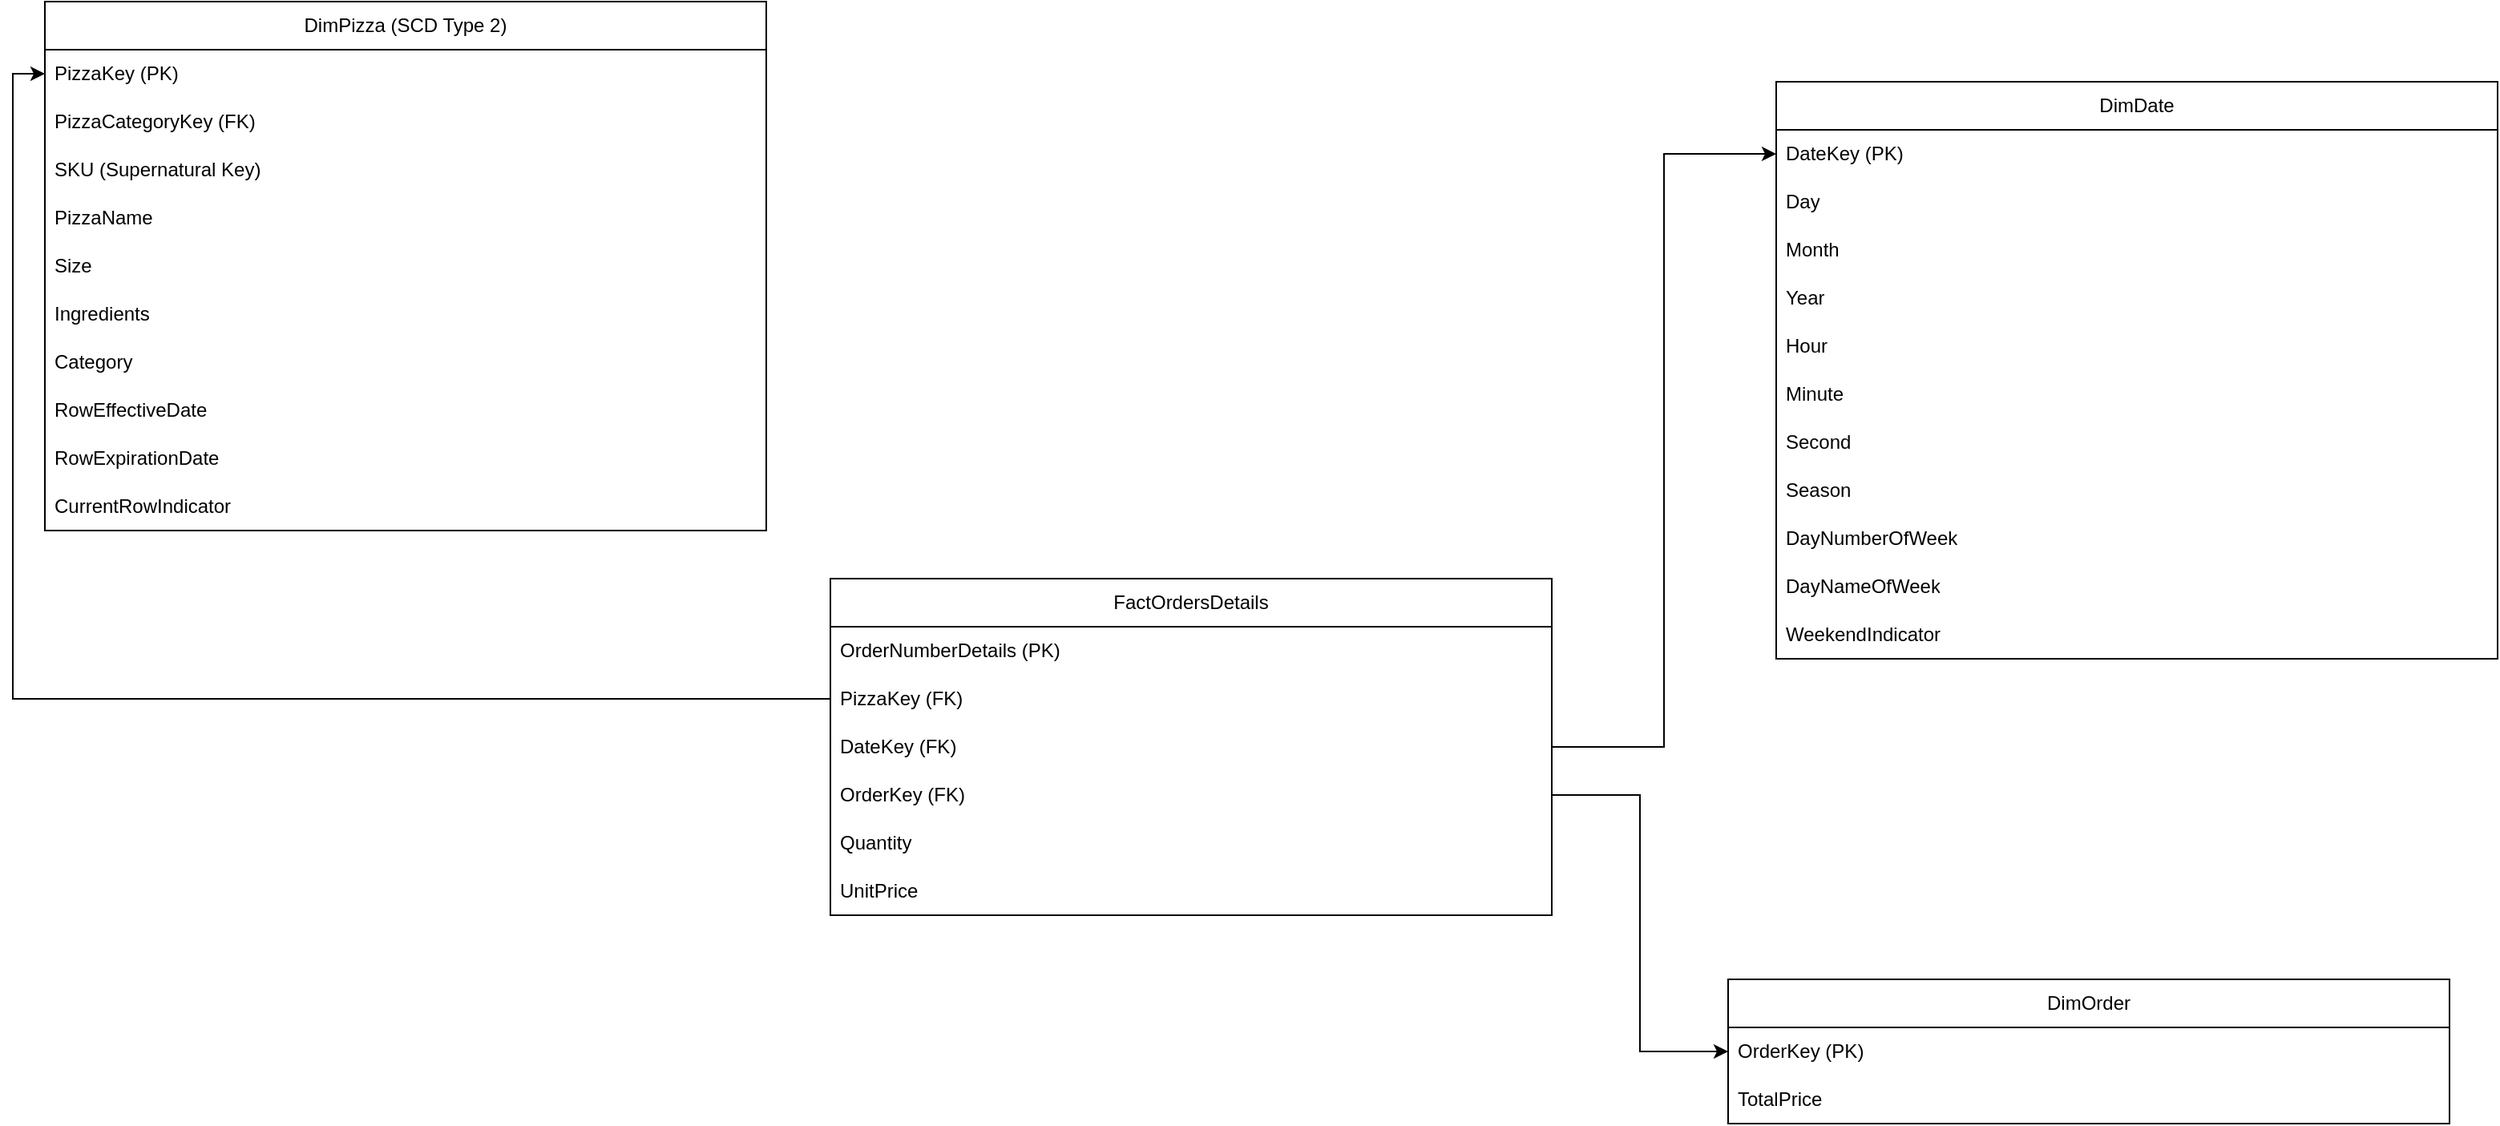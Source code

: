 <mxfile version="24.2.3" type="device">
  <diagram name="Página-1" id="YfpUdImTGVjO3O37H2Gj">
    <mxGraphModel dx="1912" dy="1056" grid="1" gridSize="10" guides="1" tooltips="1" connect="1" arrows="1" fold="1" page="1" pageScale="1" pageWidth="827" pageHeight="1169" math="0" shadow="0">
      <root>
        <mxCell id="0" />
        <mxCell id="1" parent="0" />
        <mxCell id="_xT6VOYoiZ6K8QtTEv8h-1" value="FactOrdersDetails" style="swimlane;fontStyle=0;childLayout=stackLayout;horizontal=1;startSize=30;horizontalStack=0;resizeParent=1;resizeParentMax=0;resizeLast=0;collapsible=1;marginBottom=0;whiteSpace=wrap;html=1;gradientColor=none;swimlaneFillColor=default;" parent="1" vertex="1">
          <mxGeometry x="570" y="580" width="450" height="210" as="geometry" />
        </mxCell>
        <mxCell id="_xT6VOYoiZ6K8QtTEv8h-2" value="OrderNumberDetails (PK)" style="text;strokeColor=none;fillColor=none;align=left;verticalAlign=middle;spacingLeft=4;spacingRight=4;overflow=hidden;points=[[0,0.5],[1,0.5]];portConstraint=eastwest;rotatable=0;whiteSpace=wrap;html=1;" parent="_xT6VOYoiZ6K8QtTEv8h-1" vertex="1">
          <mxGeometry y="30" width="450" height="30" as="geometry" />
        </mxCell>
        <mxCell id="_xT6VOYoiZ6K8QtTEv8h-3" value="PizzaKey (FK)" style="text;strokeColor=none;fillColor=none;align=left;verticalAlign=middle;spacingLeft=4;spacingRight=4;overflow=hidden;points=[[0,0.5],[1,0.5]];portConstraint=eastwest;rotatable=0;whiteSpace=wrap;html=1;" parent="_xT6VOYoiZ6K8QtTEv8h-1" vertex="1">
          <mxGeometry y="60" width="450" height="30" as="geometry" />
        </mxCell>
        <mxCell id="_xT6VOYoiZ6K8QtTEv8h-4" value="DateKey (FK)" style="text;strokeColor=none;fillColor=none;align=left;verticalAlign=middle;spacingLeft=4;spacingRight=4;overflow=hidden;points=[[0,0.5],[1,0.5]];portConstraint=eastwest;rotatable=0;whiteSpace=wrap;html=1;" parent="_xT6VOYoiZ6K8QtTEv8h-1" vertex="1">
          <mxGeometry y="90" width="450" height="30" as="geometry" />
        </mxCell>
        <mxCell id="_xT6VOYoiZ6K8QtTEv8h-28" value="OrderKey (FK)" style="text;strokeColor=none;fillColor=none;align=left;verticalAlign=middle;spacingLeft=4;spacingRight=4;overflow=hidden;points=[[0,0.5],[1,0.5]];portConstraint=eastwest;rotatable=0;whiteSpace=wrap;html=1;" parent="_xT6VOYoiZ6K8QtTEv8h-1" vertex="1">
          <mxGeometry y="120" width="450" height="30" as="geometry" />
        </mxCell>
        <mxCell id="VOpW3lVKQcgp9j-Dq6xe-9" value="Quantity" style="text;strokeColor=none;fillColor=none;align=left;verticalAlign=middle;spacingLeft=4;spacingRight=4;overflow=hidden;points=[[0,0.5],[1,0.5]];portConstraint=eastwest;rotatable=0;whiteSpace=wrap;html=1;" vertex="1" parent="_xT6VOYoiZ6K8QtTEv8h-1">
          <mxGeometry y="150" width="450" height="30" as="geometry" />
        </mxCell>
        <mxCell id="VOpW3lVKQcgp9j-Dq6xe-10" value="UnitPrice" style="text;strokeColor=none;fillColor=none;align=left;verticalAlign=middle;spacingLeft=4;spacingRight=4;overflow=hidden;points=[[0,0.5],[1,0.5]];portConstraint=eastwest;rotatable=0;whiteSpace=wrap;html=1;" vertex="1" parent="_xT6VOYoiZ6K8QtTEv8h-1">
          <mxGeometry y="180" width="450" height="30" as="geometry" />
        </mxCell>
        <mxCell id="_xT6VOYoiZ6K8QtTEv8h-6" value="DimDate" style="swimlane;fontStyle=0;childLayout=stackLayout;horizontal=1;startSize=30;horizontalStack=0;resizeParent=1;resizeParentMax=0;resizeLast=0;collapsible=1;marginBottom=0;whiteSpace=wrap;html=1;gradientColor=none;swimlaneFillColor=default;" parent="1" vertex="1">
          <mxGeometry x="1160" y="270" width="450" height="360" as="geometry" />
        </mxCell>
        <mxCell id="_xT6VOYoiZ6K8QtTEv8h-7" value="&lt;div&gt;DateKey (PK)&lt;/div&gt;" style="text;strokeColor=none;fillColor=none;align=left;verticalAlign=middle;spacingLeft=4;spacingRight=4;overflow=hidden;points=[[0,0.5],[1,0.5]];portConstraint=eastwest;rotatable=0;whiteSpace=wrap;html=1;" parent="_xT6VOYoiZ6K8QtTEv8h-6" vertex="1">
          <mxGeometry y="30" width="450" height="30" as="geometry" />
        </mxCell>
        <mxCell id="_xT6VOYoiZ6K8QtTEv8h-8" value="Day" style="text;strokeColor=none;fillColor=none;align=left;verticalAlign=middle;spacingLeft=4;spacingRight=4;overflow=hidden;points=[[0,0.5],[1,0.5]];portConstraint=eastwest;rotatable=0;whiteSpace=wrap;html=1;" parent="_xT6VOYoiZ6K8QtTEv8h-6" vertex="1">
          <mxGeometry y="60" width="450" height="30" as="geometry" />
        </mxCell>
        <mxCell id="_xT6VOYoiZ6K8QtTEv8h-9" value="Month" style="text;strokeColor=none;fillColor=none;align=left;verticalAlign=middle;spacingLeft=4;spacingRight=4;overflow=hidden;points=[[0,0.5],[1,0.5]];portConstraint=eastwest;rotatable=0;whiteSpace=wrap;html=1;" parent="_xT6VOYoiZ6K8QtTEv8h-6" vertex="1">
          <mxGeometry y="90" width="450" height="30" as="geometry" />
        </mxCell>
        <mxCell id="VOpW3lVKQcgp9j-Dq6xe-1" value="Year" style="text;strokeColor=none;fillColor=none;align=left;verticalAlign=middle;spacingLeft=4;spacingRight=4;overflow=hidden;points=[[0,0.5],[1,0.5]];portConstraint=eastwest;rotatable=0;whiteSpace=wrap;html=1;" vertex="1" parent="_xT6VOYoiZ6K8QtTEv8h-6">
          <mxGeometry y="120" width="450" height="30" as="geometry" />
        </mxCell>
        <mxCell id="VOpW3lVKQcgp9j-Dq6xe-2" value="Hour" style="text;strokeColor=none;fillColor=none;align=left;verticalAlign=middle;spacingLeft=4;spacingRight=4;overflow=hidden;points=[[0,0.5],[1,0.5]];portConstraint=eastwest;rotatable=0;whiteSpace=wrap;html=1;" vertex="1" parent="_xT6VOYoiZ6K8QtTEv8h-6">
          <mxGeometry y="150" width="450" height="30" as="geometry" />
        </mxCell>
        <mxCell id="VOpW3lVKQcgp9j-Dq6xe-3" value="Minute" style="text;strokeColor=none;fillColor=none;align=left;verticalAlign=middle;spacingLeft=4;spacingRight=4;overflow=hidden;points=[[0,0.5],[1,0.5]];portConstraint=eastwest;rotatable=0;whiteSpace=wrap;html=1;" vertex="1" parent="_xT6VOYoiZ6K8QtTEv8h-6">
          <mxGeometry y="180" width="450" height="30" as="geometry" />
        </mxCell>
        <mxCell id="VOpW3lVKQcgp9j-Dq6xe-4" value="Second" style="text;strokeColor=none;fillColor=none;align=left;verticalAlign=middle;spacingLeft=4;spacingRight=4;overflow=hidden;points=[[0,0.5],[1,0.5]];portConstraint=eastwest;rotatable=0;whiteSpace=wrap;html=1;" vertex="1" parent="_xT6VOYoiZ6K8QtTEv8h-6">
          <mxGeometry y="210" width="450" height="30" as="geometry" />
        </mxCell>
        <mxCell id="VOpW3lVKQcgp9j-Dq6xe-5" value="Season" style="text;strokeColor=none;fillColor=none;align=left;verticalAlign=middle;spacingLeft=4;spacingRight=4;overflow=hidden;points=[[0,0.5],[1,0.5]];portConstraint=eastwest;rotatable=0;whiteSpace=wrap;html=1;" vertex="1" parent="_xT6VOYoiZ6K8QtTEv8h-6">
          <mxGeometry y="240" width="450" height="30" as="geometry" />
        </mxCell>
        <mxCell id="VOpW3lVKQcgp9j-Dq6xe-6" value="DayNumberOfWeek" style="text;strokeColor=none;fillColor=none;align=left;verticalAlign=middle;spacingLeft=4;spacingRight=4;overflow=hidden;points=[[0,0.5],[1,0.5]];portConstraint=eastwest;rotatable=0;whiteSpace=wrap;html=1;" vertex="1" parent="_xT6VOYoiZ6K8QtTEv8h-6">
          <mxGeometry y="270" width="450" height="30" as="geometry" />
        </mxCell>
        <mxCell id="VOpW3lVKQcgp9j-Dq6xe-7" value="DayNameOfWeek" style="text;strokeColor=none;fillColor=none;align=left;verticalAlign=middle;spacingLeft=4;spacingRight=4;overflow=hidden;points=[[0,0.5],[1,0.5]];portConstraint=eastwest;rotatable=0;whiteSpace=wrap;html=1;" vertex="1" parent="_xT6VOYoiZ6K8QtTEv8h-6">
          <mxGeometry y="300" width="450" height="30" as="geometry" />
        </mxCell>
        <mxCell id="VOpW3lVKQcgp9j-Dq6xe-8" value="WeekendIndicator" style="text;strokeColor=none;fillColor=none;align=left;verticalAlign=middle;spacingLeft=4;spacingRight=4;overflow=hidden;points=[[0,0.5],[1,0.5]];portConstraint=eastwest;rotatable=0;whiteSpace=wrap;html=1;" vertex="1" parent="_xT6VOYoiZ6K8QtTEv8h-6">
          <mxGeometry y="330" width="450" height="30" as="geometry" />
        </mxCell>
        <mxCell id="_xT6VOYoiZ6K8QtTEv8h-10" value="DimPizza (SCD Type 2)" style="swimlane;fontStyle=0;childLayout=stackLayout;horizontal=1;startSize=30;horizontalStack=0;resizeParent=1;resizeParentMax=0;resizeLast=0;collapsible=1;marginBottom=0;whiteSpace=wrap;html=1;gradientColor=none;swimlaneFillColor=default;" parent="1" vertex="1">
          <mxGeometry x="80" y="220" width="450" height="330" as="geometry" />
        </mxCell>
        <mxCell id="_xT6VOYoiZ6K8QtTEv8h-11" value="PizzaKey (PK)" style="text;strokeColor=none;fillColor=none;align=left;verticalAlign=middle;spacingLeft=4;spacingRight=4;overflow=hidden;points=[[0,0.5],[1,0.5]];portConstraint=eastwest;rotatable=0;whiteSpace=wrap;html=1;" parent="_xT6VOYoiZ6K8QtTEv8h-10" vertex="1">
          <mxGeometry y="30" width="450" height="30" as="geometry" />
        </mxCell>
        <mxCell id="_xT6VOYoiZ6K8QtTEv8h-12" value="PizzaCategoryKey (FK)" style="text;strokeColor=none;fillColor=none;align=left;verticalAlign=middle;spacingLeft=4;spacingRight=4;overflow=hidden;points=[[0,0.5],[1,0.5]];portConstraint=eastwest;rotatable=0;whiteSpace=wrap;html=1;" parent="_xT6VOYoiZ6K8QtTEv8h-10" vertex="1">
          <mxGeometry y="60" width="450" height="30" as="geometry" />
        </mxCell>
        <mxCell id="VOpW3lVKQcgp9j-Dq6xe-17" value="SKU (Supernatural Key)" style="text;strokeColor=none;fillColor=none;align=left;verticalAlign=middle;spacingLeft=4;spacingRight=4;overflow=hidden;points=[[0,0.5],[1,0.5]];portConstraint=eastwest;rotatable=0;whiteSpace=wrap;html=1;" vertex="1" parent="_xT6VOYoiZ6K8QtTEv8h-10">
          <mxGeometry y="90" width="450" height="30" as="geometry" />
        </mxCell>
        <mxCell id="_xT6VOYoiZ6K8QtTEv8h-17" value="PizzaName" style="text;strokeColor=none;fillColor=none;align=left;verticalAlign=middle;spacingLeft=4;spacingRight=4;overflow=hidden;points=[[0,0.5],[1,0.5]];portConstraint=eastwest;rotatable=0;whiteSpace=wrap;html=1;" parent="_xT6VOYoiZ6K8QtTEv8h-10" vertex="1">
          <mxGeometry y="120" width="450" height="30" as="geometry" />
        </mxCell>
        <mxCell id="_xT6VOYoiZ6K8QtTEv8h-13" value="Size" style="text;strokeColor=none;fillColor=none;align=left;verticalAlign=middle;spacingLeft=4;spacingRight=4;overflow=hidden;points=[[0,0.5],[1,0.5]];portConstraint=eastwest;rotatable=0;whiteSpace=wrap;html=1;" parent="_xT6VOYoiZ6K8QtTEv8h-10" vertex="1">
          <mxGeometry y="150" width="450" height="30" as="geometry" />
        </mxCell>
        <mxCell id="_xT6VOYoiZ6K8QtTEv8h-16" value="Ingredients" style="text;strokeColor=none;fillColor=none;align=left;verticalAlign=middle;spacingLeft=4;spacingRight=4;overflow=hidden;points=[[0,0.5],[1,0.5]];portConstraint=eastwest;rotatable=0;whiteSpace=wrap;html=1;" parent="_xT6VOYoiZ6K8QtTEv8h-10" vertex="1">
          <mxGeometry y="180" width="450" height="30" as="geometry" />
        </mxCell>
        <mxCell id="VOpW3lVKQcgp9j-Dq6xe-18" value="Category" style="text;strokeColor=none;fillColor=none;align=left;verticalAlign=middle;spacingLeft=4;spacingRight=4;overflow=hidden;points=[[0,0.5],[1,0.5]];portConstraint=eastwest;rotatable=0;whiteSpace=wrap;html=1;" vertex="1" parent="_xT6VOYoiZ6K8QtTEv8h-10">
          <mxGeometry y="210" width="450" height="30" as="geometry" />
        </mxCell>
        <mxCell id="VOpW3lVKQcgp9j-Dq6xe-14" value="RowEffectiveDate" style="text;strokeColor=none;fillColor=none;align=left;verticalAlign=middle;spacingLeft=4;spacingRight=4;overflow=hidden;points=[[0,0.5],[1,0.5]];portConstraint=eastwest;rotatable=0;whiteSpace=wrap;html=1;" vertex="1" parent="_xT6VOYoiZ6K8QtTEv8h-10">
          <mxGeometry y="240" width="450" height="30" as="geometry" />
        </mxCell>
        <mxCell id="VOpW3lVKQcgp9j-Dq6xe-15" value="RowExpirationDate" style="text;strokeColor=none;fillColor=none;align=left;verticalAlign=middle;spacingLeft=4;spacingRight=4;overflow=hidden;points=[[0,0.5],[1,0.5]];portConstraint=eastwest;rotatable=0;whiteSpace=wrap;html=1;" vertex="1" parent="_xT6VOYoiZ6K8QtTEv8h-10">
          <mxGeometry y="270" width="450" height="30" as="geometry" />
        </mxCell>
        <mxCell id="VOpW3lVKQcgp9j-Dq6xe-16" value="CurrentRowIndicator" style="text;strokeColor=none;fillColor=none;align=left;verticalAlign=middle;spacingLeft=4;spacingRight=4;overflow=hidden;points=[[0,0.5],[1,0.5]];portConstraint=eastwest;rotatable=0;whiteSpace=wrap;html=1;" vertex="1" parent="_xT6VOYoiZ6K8QtTEv8h-10">
          <mxGeometry y="300" width="450" height="30" as="geometry" />
        </mxCell>
        <mxCell id="_xT6VOYoiZ6K8QtTEv8h-20" value="DimOrder" style="swimlane;fontStyle=0;childLayout=stackLayout;horizontal=1;startSize=30;horizontalStack=0;resizeParent=1;resizeParentMax=0;resizeLast=0;collapsible=1;marginBottom=0;whiteSpace=wrap;html=1;gradientColor=none;swimlaneFillColor=default;" parent="1" vertex="1">
          <mxGeometry x="1130" y="830" width="450" height="90" as="geometry" />
        </mxCell>
        <mxCell id="_xT6VOYoiZ6K8QtTEv8h-21" value="&lt;div&gt;OrderKey (PK)&lt;/div&gt;" style="text;strokeColor=none;fillColor=none;align=left;verticalAlign=middle;spacingLeft=4;spacingRight=4;overflow=hidden;points=[[0,0.5],[1,0.5]];portConstraint=eastwest;rotatable=0;whiteSpace=wrap;html=1;" parent="_xT6VOYoiZ6K8QtTEv8h-20" vertex="1">
          <mxGeometry y="30" width="450" height="30" as="geometry" />
        </mxCell>
        <mxCell id="_xT6VOYoiZ6K8QtTEv8h-23" value="TotalPrice" style="text;strokeColor=none;fillColor=none;align=left;verticalAlign=middle;spacingLeft=4;spacingRight=4;overflow=hidden;points=[[0,0.5],[1,0.5]];portConstraint=eastwest;rotatable=0;whiteSpace=wrap;html=1;" parent="_xT6VOYoiZ6K8QtTEv8h-20" vertex="1">
          <mxGeometry y="60" width="450" height="30" as="geometry" />
        </mxCell>
        <mxCell id="_xT6VOYoiZ6K8QtTEv8h-26" style="edgeStyle=orthogonalEdgeStyle;rounded=0;orthogonalLoop=1;jettySize=auto;html=1;exitX=0;exitY=0.5;exitDx=0;exitDy=0;entryX=0;entryY=0.5;entryDx=0;entryDy=0;" parent="1" source="_xT6VOYoiZ6K8QtTEv8h-3" target="_xT6VOYoiZ6K8QtTEv8h-11" edge="1">
          <mxGeometry relative="1" as="geometry" />
        </mxCell>
        <mxCell id="_xT6VOYoiZ6K8QtTEv8h-27" style="edgeStyle=orthogonalEdgeStyle;rounded=0;orthogonalLoop=1;jettySize=auto;html=1;exitX=1;exitY=0.5;exitDx=0;exitDy=0;entryX=0;entryY=0.5;entryDx=0;entryDy=0;" parent="1" source="_xT6VOYoiZ6K8QtTEv8h-4" target="_xT6VOYoiZ6K8QtTEv8h-7" edge="1">
          <mxGeometry relative="1" as="geometry" />
        </mxCell>
        <mxCell id="_xT6VOYoiZ6K8QtTEv8h-30" style="edgeStyle=orthogonalEdgeStyle;rounded=0;orthogonalLoop=1;jettySize=auto;html=1;exitX=1;exitY=0.5;exitDx=0;exitDy=0;entryX=0;entryY=0.5;entryDx=0;entryDy=0;" parent="1" source="_xT6VOYoiZ6K8QtTEv8h-28" target="_xT6VOYoiZ6K8QtTEv8h-21" edge="1">
          <mxGeometry relative="1" as="geometry" />
        </mxCell>
      </root>
    </mxGraphModel>
  </diagram>
</mxfile>
